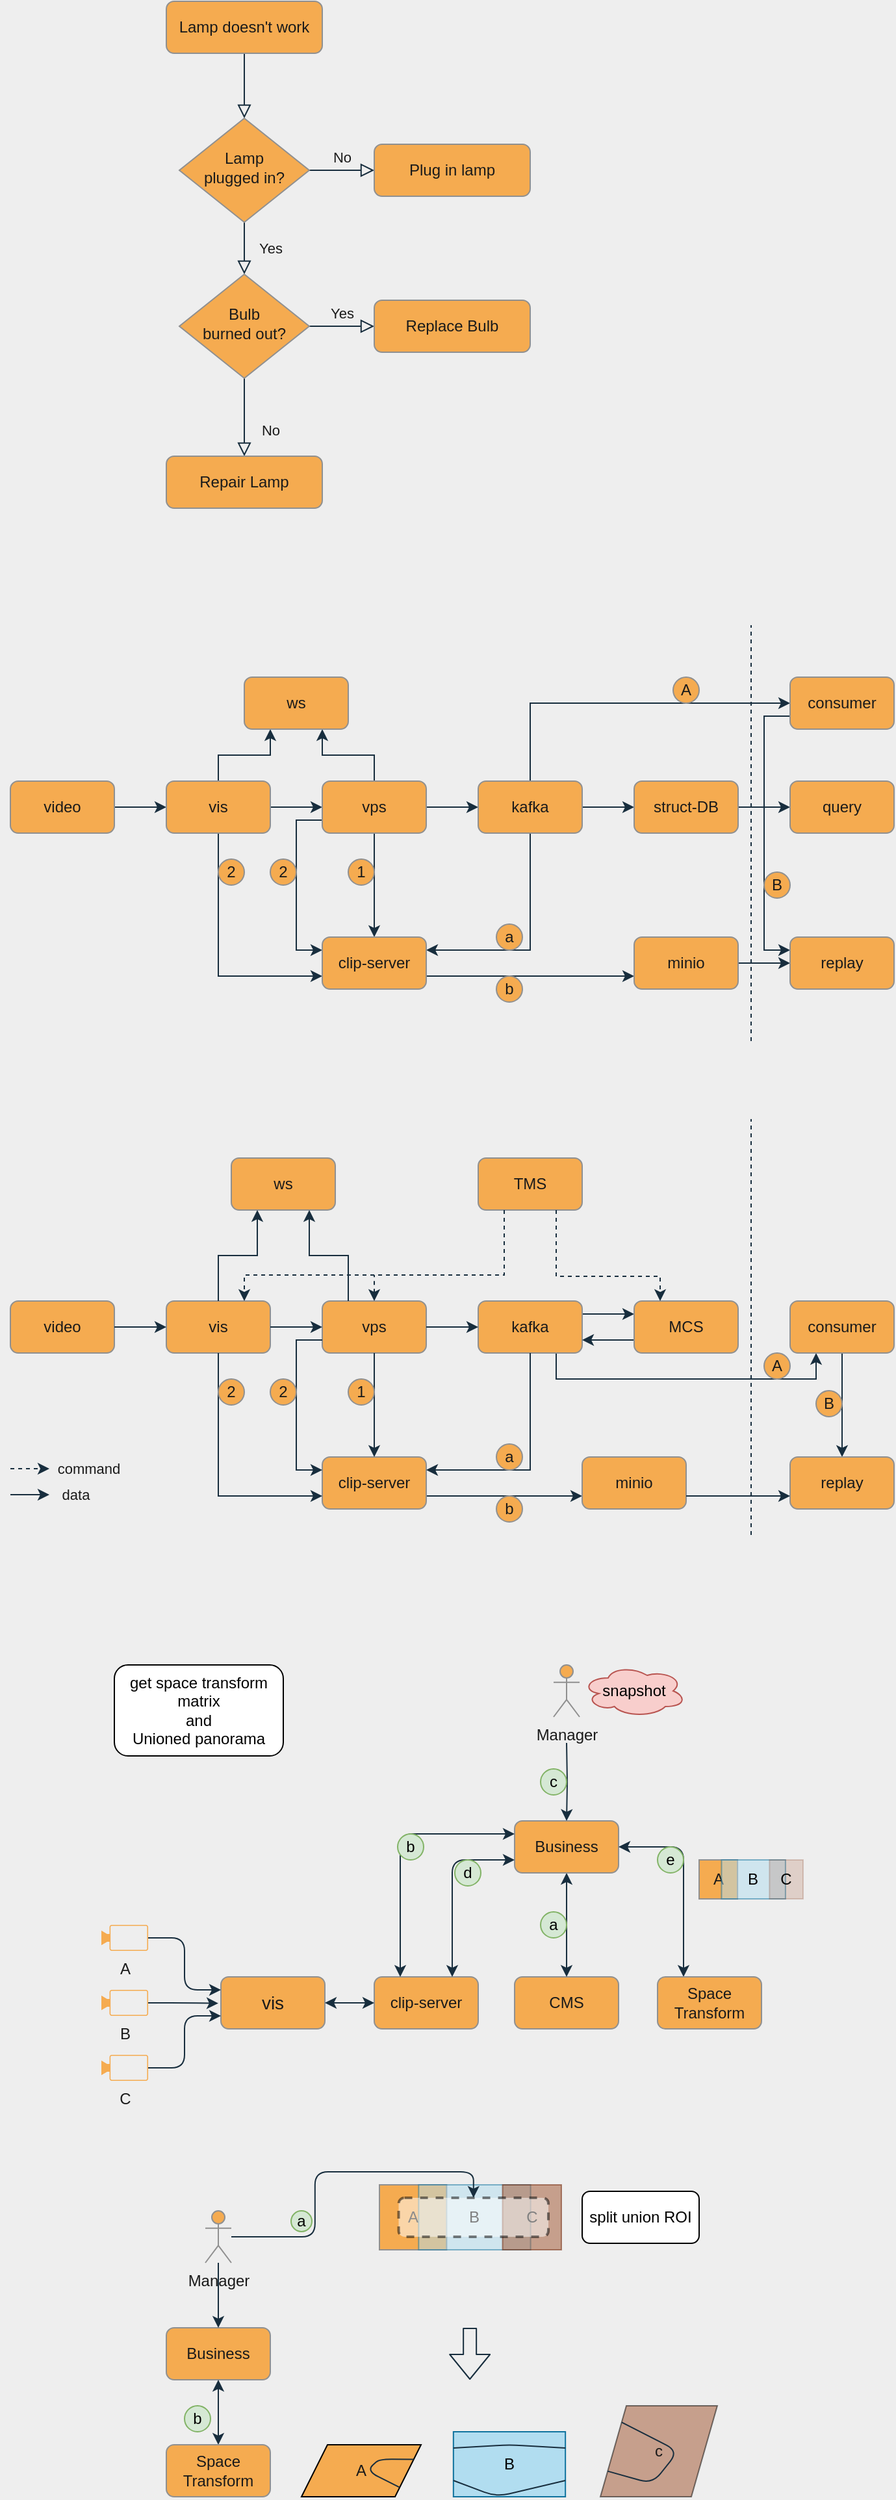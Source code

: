 <mxfile version="14.1.8" type="github">
  <diagram id="C5RBs43oDa-KdzZeNtuy" name="Page-1">
    <mxGraphModel dx="1131" dy="648" grid="1" gridSize="10" guides="1" tooltips="1" connect="1" arrows="1" fold="1" page="1" pageScale="1" pageWidth="827" pageHeight="1169" background="#EEEEEE" math="0" shadow="0">
      <root>
        <mxCell id="WIyWlLk6GJQsqaUBKTNV-0" />
        <mxCell id="WIyWlLk6GJQsqaUBKTNV-1" parent="WIyWlLk6GJQsqaUBKTNV-0" />
        <mxCell id="WIyWlLk6GJQsqaUBKTNV-2" value="" style="rounded=0;html=1;jettySize=auto;orthogonalLoop=1;fontSize=11;endArrow=block;endFill=0;endSize=8;strokeWidth=1;shadow=0;labelBackgroundColor=none;edgeStyle=orthogonalEdgeStyle;strokeColor=#182E3E;fontColor=#1A1A1A;" parent="WIyWlLk6GJQsqaUBKTNV-1" source="WIyWlLk6GJQsqaUBKTNV-3" target="WIyWlLk6GJQsqaUBKTNV-6" edge="1">
          <mxGeometry relative="1" as="geometry" />
        </mxCell>
        <mxCell id="WIyWlLk6GJQsqaUBKTNV-3" value="Lamp doesn&#39;t work" style="rounded=1;whiteSpace=wrap;html=1;fontSize=12;glass=0;strokeWidth=1;shadow=0;fillColor=#F5AB50;strokeColor=#909090;fontColor=#1A1A1A;" parent="WIyWlLk6GJQsqaUBKTNV-1" vertex="1">
          <mxGeometry x="160" y="80" width="120" height="40" as="geometry" />
        </mxCell>
        <mxCell id="WIyWlLk6GJQsqaUBKTNV-4" value="Yes" style="rounded=0;html=1;jettySize=auto;orthogonalLoop=1;fontSize=11;endArrow=block;endFill=0;endSize=8;strokeWidth=1;shadow=0;labelBackgroundColor=none;edgeStyle=orthogonalEdgeStyle;strokeColor=#182E3E;fontColor=#1A1A1A;" parent="WIyWlLk6GJQsqaUBKTNV-1" source="WIyWlLk6GJQsqaUBKTNV-6" target="WIyWlLk6GJQsqaUBKTNV-10" edge="1">
          <mxGeometry y="20" relative="1" as="geometry">
            <mxPoint as="offset" />
          </mxGeometry>
        </mxCell>
        <mxCell id="WIyWlLk6GJQsqaUBKTNV-5" value="No" style="edgeStyle=orthogonalEdgeStyle;rounded=0;html=1;jettySize=auto;orthogonalLoop=1;fontSize=11;endArrow=block;endFill=0;endSize=8;strokeWidth=1;shadow=0;labelBackgroundColor=none;strokeColor=#182E3E;fontColor=#1A1A1A;" parent="WIyWlLk6GJQsqaUBKTNV-1" source="WIyWlLk6GJQsqaUBKTNV-6" target="WIyWlLk6GJQsqaUBKTNV-7" edge="1">
          <mxGeometry y="10" relative="1" as="geometry">
            <mxPoint as="offset" />
          </mxGeometry>
        </mxCell>
        <mxCell id="WIyWlLk6GJQsqaUBKTNV-6" value="Lamp&lt;br&gt;plugged in?" style="rhombus;whiteSpace=wrap;html=1;shadow=0;fontFamily=Helvetica;fontSize=12;align=center;strokeWidth=1;spacing=6;spacingTop=-4;fillColor=#F5AB50;strokeColor=#909090;fontColor=#1A1A1A;" parent="WIyWlLk6GJQsqaUBKTNV-1" vertex="1">
          <mxGeometry x="170" y="170" width="100" height="80" as="geometry" />
        </mxCell>
        <mxCell id="WIyWlLk6GJQsqaUBKTNV-7" value="Plug in lamp" style="rounded=1;whiteSpace=wrap;html=1;fontSize=12;glass=0;strokeWidth=1;shadow=0;fillColor=#F5AB50;strokeColor=#909090;fontColor=#1A1A1A;" parent="WIyWlLk6GJQsqaUBKTNV-1" vertex="1">
          <mxGeometry x="320" y="190" width="120" height="40" as="geometry" />
        </mxCell>
        <mxCell id="WIyWlLk6GJQsqaUBKTNV-8" value="No" style="rounded=0;html=1;jettySize=auto;orthogonalLoop=1;fontSize=11;endArrow=block;endFill=0;endSize=8;strokeWidth=1;shadow=0;labelBackgroundColor=none;edgeStyle=orthogonalEdgeStyle;strokeColor=#182E3E;fontColor=#1A1A1A;" parent="WIyWlLk6GJQsqaUBKTNV-1" source="WIyWlLk6GJQsqaUBKTNV-10" target="WIyWlLk6GJQsqaUBKTNV-11" edge="1">
          <mxGeometry x="0.333" y="20" relative="1" as="geometry">
            <mxPoint as="offset" />
          </mxGeometry>
        </mxCell>
        <mxCell id="WIyWlLk6GJQsqaUBKTNV-9" value="Yes" style="edgeStyle=orthogonalEdgeStyle;rounded=0;html=1;jettySize=auto;orthogonalLoop=1;fontSize=11;endArrow=block;endFill=0;endSize=8;strokeWidth=1;shadow=0;labelBackgroundColor=none;strokeColor=#182E3E;fontColor=#1A1A1A;" parent="WIyWlLk6GJQsqaUBKTNV-1" source="WIyWlLk6GJQsqaUBKTNV-10" target="WIyWlLk6GJQsqaUBKTNV-12" edge="1">
          <mxGeometry y="10" relative="1" as="geometry">
            <mxPoint as="offset" />
          </mxGeometry>
        </mxCell>
        <mxCell id="WIyWlLk6GJQsqaUBKTNV-10" value="Bulb&lt;br&gt;burned out?" style="rhombus;whiteSpace=wrap;html=1;shadow=0;fontFamily=Helvetica;fontSize=12;align=center;strokeWidth=1;spacing=6;spacingTop=-4;fillColor=#F5AB50;strokeColor=#909090;fontColor=#1A1A1A;" parent="WIyWlLk6GJQsqaUBKTNV-1" vertex="1">
          <mxGeometry x="170" y="290" width="100" height="80" as="geometry" />
        </mxCell>
        <mxCell id="WIyWlLk6GJQsqaUBKTNV-11" value="Repair Lamp" style="rounded=1;whiteSpace=wrap;html=1;fontSize=12;glass=0;strokeWidth=1;shadow=0;fillColor=#F5AB50;strokeColor=#909090;fontColor=#1A1A1A;" parent="WIyWlLk6GJQsqaUBKTNV-1" vertex="1">
          <mxGeometry x="160" y="430" width="120" height="40" as="geometry" />
        </mxCell>
        <mxCell id="WIyWlLk6GJQsqaUBKTNV-12" value="Replace Bulb" style="rounded=1;whiteSpace=wrap;html=1;fontSize=12;glass=0;strokeWidth=1;shadow=0;fillColor=#F5AB50;strokeColor=#909090;fontColor=#1A1A1A;" parent="WIyWlLk6GJQsqaUBKTNV-1" vertex="1">
          <mxGeometry x="320" y="310" width="120" height="40" as="geometry" />
        </mxCell>
        <mxCell id="50qvm2ZmXzsjkauxlbS--2" value="" style="edgeStyle=orthogonalEdgeStyle;rounded=0;orthogonalLoop=1;jettySize=auto;html=1;labelBackgroundColor=#EEEEEE;strokeColor=#182E3E;fontColor=#1A1A1A;" parent="WIyWlLk6GJQsqaUBKTNV-1" source="50qvm2ZmXzsjkauxlbS--0" target="50qvm2ZmXzsjkauxlbS--1" edge="1">
          <mxGeometry relative="1" as="geometry" />
        </mxCell>
        <mxCell id="50qvm2ZmXzsjkauxlbS--0" value="video" style="rounded=1;whiteSpace=wrap;html=1;fillColor=#F5AB50;strokeColor=#909090;fontColor=#1A1A1A;" parent="WIyWlLk6GJQsqaUBKTNV-1" vertex="1">
          <mxGeometry x="40" y="680" width="80" height="40" as="geometry" />
        </mxCell>
        <mxCell id="50qvm2ZmXzsjkauxlbS--4" value="" style="edgeStyle=orthogonalEdgeStyle;rounded=0;orthogonalLoop=1;jettySize=auto;html=1;labelBackgroundColor=#EEEEEE;strokeColor=#182E3E;fontColor=#1A1A1A;" parent="WIyWlLk6GJQsqaUBKTNV-1" source="50qvm2ZmXzsjkauxlbS--1" target="50qvm2ZmXzsjkauxlbS--3" edge="1">
          <mxGeometry relative="1" as="geometry" />
        </mxCell>
        <mxCell id="50qvm2ZmXzsjkauxlbS--6" style="edgeStyle=orthogonalEdgeStyle;rounded=0;orthogonalLoop=1;jettySize=auto;html=1;exitX=0.5;exitY=0;exitDx=0;exitDy=0;entryX=0.25;entryY=1;entryDx=0;entryDy=0;labelBackgroundColor=#EEEEEE;strokeColor=#182E3E;fontColor=#1A1A1A;" parent="WIyWlLk6GJQsqaUBKTNV-1" source="50qvm2ZmXzsjkauxlbS--1" target="50qvm2ZmXzsjkauxlbS--5" edge="1">
          <mxGeometry relative="1" as="geometry" />
        </mxCell>
        <mxCell id="50qvm2ZmXzsjkauxlbS--14" style="edgeStyle=orthogonalEdgeStyle;rounded=0;orthogonalLoop=1;jettySize=auto;html=1;exitX=0.5;exitY=1;exitDx=0;exitDy=0;entryX=0;entryY=0.75;entryDx=0;entryDy=0;labelBackgroundColor=#EEEEEE;strokeColor=#182E3E;fontColor=#1A1A1A;" parent="WIyWlLk6GJQsqaUBKTNV-1" source="50qvm2ZmXzsjkauxlbS--1" target="50qvm2ZmXzsjkauxlbS--13" edge="1">
          <mxGeometry relative="1" as="geometry" />
        </mxCell>
        <mxCell id="50qvm2ZmXzsjkauxlbS--1" value="vis" style="rounded=1;whiteSpace=wrap;html=1;fillColor=#F5AB50;strokeColor=#909090;fontColor=#1A1A1A;" parent="WIyWlLk6GJQsqaUBKTNV-1" vertex="1">
          <mxGeometry x="160" y="680" width="80" height="40" as="geometry" />
        </mxCell>
        <mxCell id="50qvm2ZmXzsjkauxlbS--7" style="edgeStyle=orthogonalEdgeStyle;rounded=0;orthogonalLoop=1;jettySize=auto;html=1;exitX=0.5;exitY=0;exitDx=0;exitDy=0;entryX=0.75;entryY=1;entryDx=0;entryDy=0;labelBackgroundColor=#EEEEEE;strokeColor=#182E3E;fontColor=#1A1A1A;" parent="WIyWlLk6GJQsqaUBKTNV-1" source="50qvm2ZmXzsjkauxlbS--3" target="50qvm2ZmXzsjkauxlbS--5" edge="1">
          <mxGeometry relative="1" as="geometry" />
        </mxCell>
        <mxCell id="50qvm2ZmXzsjkauxlbS--10" value="" style="edgeStyle=orthogonalEdgeStyle;rounded=0;orthogonalLoop=1;jettySize=auto;html=1;labelBackgroundColor=#EEEEEE;strokeColor=#182E3E;fontColor=#1A1A1A;" parent="WIyWlLk6GJQsqaUBKTNV-1" source="50qvm2ZmXzsjkauxlbS--3" target="50qvm2ZmXzsjkauxlbS--9" edge="1">
          <mxGeometry relative="1" as="geometry" />
        </mxCell>
        <mxCell id="50qvm2ZmXzsjkauxlbS--16" style="edgeStyle=orthogonalEdgeStyle;rounded=0;orthogonalLoop=1;jettySize=auto;html=1;exitX=0;exitY=0.75;exitDx=0;exitDy=0;entryX=0;entryY=0.25;entryDx=0;entryDy=0;labelBackgroundColor=#EEEEEE;strokeColor=#182E3E;fontColor=#1A1A1A;" parent="WIyWlLk6GJQsqaUBKTNV-1" source="50qvm2ZmXzsjkauxlbS--3" target="50qvm2ZmXzsjkauxlbS--13" edge="1">
          <mxGeometry relative="1" as="geometry" />
        </mxCell>
        <mxCell id="50qvm2ZmXzsjkauxlbS--17" value="" style="edgeStyle=orthogonalEdgeStyle;rounded=0;orthogonalLoop=1;jettySize=auto;html=1;labelBackgroundColor=#EEEEEE;strokeColor=#182E3E;fontColor=#1A1A1A;" parent="WIyWlLk6GJQsqaUBKTNV-1" source="50qvm2ZmXzsjkauxlbS--3" target="50qvm2ZmXzsjkauxlbS--13" edge="1">
          <mxGeometry relative="1" as="geometry" />
        </mxCell>
        <mxCell id="50qvm2ZmXzsjkauxlbS--3" value="vps" style="rounded=1;whiteSpace=wrap;html=1;fillColor=#F5AB50;strokeColor=#909090;fontColor=#1A1A1A;" parent="WIyWlLk6GJQsqaUBKTNV-1" vertex="1">
          <mxGeometry x="280" y="680" width="80" height="40" as="geometry" />
        </mxCell>
        <mxCell id="50qvm2ZmXzsjkauxlbS--12" value="" style="edgeStyle=orthogonalEdgeStyle;rounded=0;orthogonalLoop=1;jettySize=auto;html=1;labelBackgroundColor=#EEEEEE;strokeColor=#182E3E;fontColor=#1A1A1A;" parent="WIyWlLk6GJQsqaUBKTNV-1" source="50qvm2ZmXzsjkauxlbS--9" target="50qvm2ZmXzsjkauxlbS--11" edge="1">
          <mxGeometry relative="1" as="geometry" />
        </mxCell>
        <mxCell id="50qvm2ZmXzsjkauxlbS--18" style="edgeStyle=orthogonalEdgeStyle;rounded=0;orthogonalLoop=1;jettySize=auto;html=1;exitX=0.5;exitY=1;exitDx=0;exitDy=0;entryX=1;entryY=0.25;entryDx=0;entryDy=0;labelBackgroundColor=#EEEEEE;strokeColor=#182E3E;fontColor=#1A1A1A;" parent="WIyWlLk6GJQsqaUBKTNV-1" source="50qvm2ZmXzsjkauxlbS--9" target="50qvm2ZmXzsjkauxlbS--13" edge="1">
          <mxGeometry relative="1" as="geometry" />
        </mxCell>
        <mxCell id="50qvm2ZmXzsjkauxlbS--22" style="edgeStyle=orthogonalEdgeStyle;rounded=0;orthogonalLoop=1;jettySize=auto;html=1;exitX=0.5;exitY=0;exitDx=0;exitDy=0;entryX=0;entryY=0.5;entryDx=0;entryDy=0;labelBackgroundColor=#EEEEEE;strokeColor=#182E3E;fontColor=#1A1A1A;" parent="WIyWlLk6GJQsqaUBKTNV-1" source="50qvm2ZmXzsjkauxlbS--9" target="50qvm2ZmXzsjkauxlbS--21" edge="1">
          <mxGeometry relative="1" as="geometry" />
        </mxCell>
        <mxCell id="50qvm2ZmXzsjkauxlbS--9" value="kafka" style="rounded=1;whiteSpace=wrap;html=1;fillColor=#F5AB50;strokeColor=#909090;fontColor=#1A1A1A;" parent="WIyWlLk6GJQsqaUBKTNV-1" vertex="1">
          <mxGeometry x="400" y="680" width="80" height="40" as="geometry" />
        </mxCell>
        <mxCell id="50qvm2ZmXzsjkauxlbS--26" style="edgeStyle=orthogonalEdgeStyle;rounded=0;orthogonalLoop=1;jettySize=auto;html=1;exitX=1;exitY=0.5;exitDx=0;exitDy=0;labelBackgroundColor=#EEEEEE;strokeColor=#182E3E;fontColor=#1A1A1A;" parent="WIyWlLk6GJQsqaUBKTNV-1" source="50qvm2ZmXzsjkauxlbS--11" target="50qvm2ZmXzsjkauxlbS--23" edge="1">
          <mxGeometry relative="1" as="geometry" />
        </mxCell>
        <mxCell id="50qvm2ZmXzsjkauxlbS--11" value="struct-DB" style="rounded=1;whiteSpace=wrap;html=1;fillColor=#F5AB50;strokeColor=#909090;fontColor=#1A1A1A;" parent="WIyWlLk6GJQsqaUBKTNV-1" vertex="1">
          <mxGeometry x="520" y="680" width="80" height="40" as="geometry" />
        </mxCell>
        <mxCell id="50qvm2ZmXzsjkauxlbS--5" value="ws" style="rounded=1;whiteSpace=wrap;html=1;fillColor=#F5AB50;strokeColor=#909090;fontColor=#1A1A1A;" parent="WIyWlLk6GJQsqaUBKTNV-1" vertex="1">
          <mxGeometry x="220" y="600" width="80" height="40" as="geometry" />
        </mxCell>
        <mxCell id="50qvm2ZmXzsjkauxlbS--19" style="edgeStyle=orthogonalEdgeStyle;rounded=0;orthogonalLoop=1;jettySize=auto;html=1;exitX=1;exitY=0.75;exitDx=0;exitDy=0;labelBackgroundColor=#EEEEEE;strokeColor=#182E3E;fontColor=#1A1A1A;" parent="WIyWlLk6GJQsqaUBKTNV-1" source="50qvm2ZmXzsjkauxlbS--13" edge="1">
          <mxGeometry relative="1" as="geometry">
            <mxPoint x="520" y="830" as="targetPoint" />
          </mxGeometry>
        </mxCell>
        <mxCell id="50qvm2ZmXzsjkauxlbS--13" value="clip-server" style="rounded=1;whiteSpace=wrap;html=1;fillColor=#F5AB50;strokeColor=#909090;fontColor=#1A1A1A;" parent="WIyWlLk6GJQsqaUBKTNV-1" vertex="1">
          <mxGeometry x="280" y="800" width="80" height="40" as="geometry" />
        </mxCell>
        <mxCell id="50qvm2ZmXzsjkauxlbS--25" style="edgeStyle=orthogonalEdgeStyle;rounded=0;orthogonalLoop=1;jettySize=auto;html=1;exitX=1;exitY=0.5;exitDx=0;exitDy=0;labelBackgroundColor=#EEEEEE;strokeColor=#182E3E;fontColor=#1A1A1A;" parent="WIyWlLk6GJQsqaUBKTNV-1" source="50qvm2ZmXzsjkauxlbS--20" target="50qvm2ZmXzsjkauxlbS--24" edge="1">
          <mxGeometry relative="1" as="geometry" />
        </mxCell>
        <mxCell id="50qvm2ZmXzsjkauxlbS--20" value="minio" style="rounded=1;whiteSpace=wrap;html=1;fillColor=#F5AB50;strokeColor=#909090;fontColor=#1A1A1A;" parent="WIyWlLk6GJQsqaUBKTNV-1" vertex="1">
          <mxGeometry x="520" y="800" width="80" height="40" as="geometry" />
        </mxCell>
        <mxCell id="50qvm2ZmXzsjkauxlbS--38" style="edgeStyle=orthogonalEdgeStyle;rounded=0;orthogonalLoop=1;jettySize=auto;html=1;exitX=0;exitY=0.75;exitDx=0;exitDy=0;entryX=0;entryY=0.25;entryDx=0;entryDy=0;labelBackgroundColor=#EEEEEE;strokeColor=#182E3E;fontColor=#1A1A1A;" parent="WIyWlLk6GJQsqaUBKTNV-1" source="50qvm2ZmXzsjkauxlbS--21" target="50qvm2ZmXzsjkauxlbS--24" edge="1">
          <mxGeometry relative="1" as="geometry" />
        </mxCell>
        <mxCell id="50qvm2ZmXzsjkauxlbS--21" value="consumer" style="rounded=1;whiteSpace=wrap;html=1;fillColor=#F5AB50;strokeColor=#909090;fontColor=#1A1A1A;" parent="WIyWlLk6GJQsqaUBKTNV-1" vertex="1">
          <mxGeometry x="640" y="600" width="80" height="40" as="geometry" />
        </mxCell>
        <mxCell id="50qvm2ZmXzsjkauxlbS--23" value="query" style="rounded=1;whiteSpace=wrap;html=1;fillColor=#F5AB50;strokeColor=#909090;fontColor=#1A1A1A;" parent="WIyWlLk6GJQsqaUBKTNV-1" vertex="1">
          <mxGeometry x="640" y="680" width="80" height="40" as="geometry" />
        </mxCell>
        <mxCell id="50qvm2ZmXzsjkauxlbS--24" value="replay" style="rounded=1;whiteSpace=wrap;html=1;fillColor=#F5AB50;strokeColor=#909090;fontColor=#1A1A1A;" parent="WIyWlLk6GJQsqaUBKTNV-1" vertex="1">
          <mxGeometry x="640" y="800" width="80" height="40" as="geometry" />
        </mxCell>
        <mxCell id="50qvm2ZmXzsjkauxlbS--27" value="" style="endArrow=none;dashed=1;html=1;labelBackgroundColor=#EEEEEE;strokeColor=#182E3E;fontColor=#1A1A1A;" parent="WIyWlLk6GJQsqaUBKTNV-1" edge="1">
          <mxGeometry width="50" height="50" relative="1" as="geometry">
            <mxPoint x="610" y="880" as="sourcePoint" />
            <mxPoint x="610" y="560" as="targetPoint" />
          </mxGeometry>
        </mxCell>
        <mxCell id="50qvm2ZmXzsjkauxlbS--28" value="1" style="ellipse;whiteSpace=wrap;html=1;aspect=fixed;fillColor=#F5AB50;strokeColor=#909090;fontColor=#1A1A1A;" parent="WIyWlLk6GJQsqaUBKTNV-1" vertex="1">
          <mxGeometry x="300" y="740" width="20" height="20" as="geometry" />
        </mxCell>
        <mxCell id="50qvm2ZmXzsjkauxlbS--31" value="2" style="ellipse;whiteSpace=wrap;html=1;aspect=fixed;fillColor=#F5AB50;strokeColor=#909090;fontColor=#1A1A1A;" parent="WIyWlLk6GJQsqaUBKTNV-1" vertex="1">
          <mxGeometry x="200" y="740" width="20" height="20" as="geometry" />
        </mxCell>
        <mxCell id="50qvm2ZmXzsjkauxlbS--32" value="a" style="ellipse;whiteSpace=wrap;html=1;aspect=fixed;fillColor=#F5AB50;strokeColor=#909090;fontColor=#1A1A1A;" parent="WIyWlLk6GJQsqaUBKTNV-1" vertex="1">
          <mxGeometry x="414" y="790" width="20" height="20" as="geometry" />
        </mxCell>
        <mxCell id="50qvm2ZmXzsjkauxlbS--33" value="b" style="ellipse;whiteSpace=wrap;html=1;aspect=fixed;fillColor=#F5AB50;strokeColor=#909090;fontColor=#1A1A1A;" parent="WIyWlLk6GJQsqaUBKTNV-1" vertex="1">
          <mxGeometry x="414" y="830" width="20" height="20" as="geometry" />
        </mxCell>
        <mxCell id="50qvm2ZmXzsjkauxlbS--37" value="2" style="ellipse;whiteSpace=wrap;html=1;aspect=fixed;fillColor=#F5AB50;strokeColor=#909090;fontColor=#1A1A1A;" parent="WIyWlLk6GJQsqaUBKTNV-1" vertex="1">
          <mxGeometry x="240" y="740" width="20" height="20" as="geometry" />
        </mxCell>
        <mxCell id="50qvm2ZmXzsjkauxlbS--39" value="A" style="ellipse;whiteSpace=wrap;html=1;aspect=fixed;fillColor=#F5AB50;strokeColor=#909090;fontColor=#1A1A1A;" parent="WIyWlLk6GJQsqaUBKTNV-1" vertex="1">
          <mxGeometry x="550" y="600" width="20" height="20" as="geometry" />
        </mxCell>
        <mxCell id="50qvm2ZmXzsjkauxlbS--40" value="B" style="ellipse;whiteSpace=wrap;html=1;aspect=fixed;fillColor=#F5AB50;strokeColor=#909090;fontColor=#1A1A1A;" parent="WIyWlLk6GJQsqaUBKTNV-1" vertex="1">
          <mxGeometry x="620" y="750" width="20" height="20" as="geometry" />
        </mxCell>
        <mxCell id="9WXgRBmYEAObht5J5E2l-145" value="" style="endArrow=classic;html=1;strokeColor=#182E3E;strokeWidth=1;labelBackgroundColor=#EEEEEE;fontColor=#1A1A1A;" parent="WIyWlLk6GJQsqaUBKTNV-1" edge="1">
          <mxGeometry width="50" height="50" relative="1" as="geometry">
            <mxPoint x="40" y="1229" as="sourcePoint" />
            <mxPoint x="70" y="1229" as="targetPoint" />
          </mxGeometry>
        </mxCell>
        <mxCell id="9WXgRBmYEAObht5J5E2l-47" value="" style="group;fontColor=#1A1A1A;" parent="WIyWlLk6GJQsqaUBKTNV-1" vertex="1" connectable="0">
          <mxGeometry x="40" y="970" width="680" height="280" as="geometry" />
        </mxCell>
        <mxCell id="9WXgRBmYEAObht5J5E2l-46" value="" style="group;fontColor=#1A1A1A;" parent="9WXgRBmYEAObht5J5E2l-47" vertex="1" connectable="0">
          <mxGeometry y="30" width="680" height="250" as="geometry" />
        </mxCell>
        <mxCell id="9WXgRBmYEAObht5J5E2l-1" value="video" style="rounded=1;whiteSpace=wrap;html=1;fillColor=#F5AB50;strokeColor=#909090;fontColor=#1A1A1A;" parent="9WXgRBmYEAObht5J5E2l-46" vertex="1">
          <mxGeometry y="80" width="80" height="40" as="geometry" />
        </mxCell>
        <mxCell id="9WXgRBmYEAObht5J5E2l-5" value="vis" style="rounded=1;whiteSpace=wrap;html=1;fillColor=#F5AB50;strokeColor=#909090;fontColor=#1A1A1A;" parent="9WXgRBmYEAObht5J5E2l-46" vertex="1">
          <mxGeometry x="120" y="80" width="80" height="40" as="geometry" />
        </mxCell>
        <mxCell id="9WXgRBmYEAObht5J5E2l-0" value="" style="edgeStyle=orthogonalEdgeStyle;rounded=0;orthogonalLoop=1;jettySize=auto;html=1;labelBackgroundColor=#EEEEEE;strokeColor=#182E3E;fontColor=#1A1A1A;" parent="9WXgRBmYEAObht5J5E2l-46" source="9WXgRBmYEAObht5J5E2l-1" target="9WXgRBmYEAObht5J5E2l-5" edge="1">
          <mxGeometry relative="1" as="geometry" />
        </mxCell>
        <mxCell id="9WXgRBmYEAObht5J5E2l-10" value="vps" style="rounded=1;whiteSpace=wrap;html=1;fillColor=#F5AB50;strokeColor=#909090;fontColor=#1A1A1A;" parent="9WXgRBmYEAObht5J5E2l-46" vertex="1">
          <mxGeometry x="240" y="80" width="80" height="40" as="geometry" />
        </mxCell>
        <mxCell id="9WXgRBmYEAObht5J5E2l-2" value="" style="edgeStyle=orthogonalEdgeStyle;rounded=0;orthogonalLoop=1;jettySize=auto;html=1;labelBackgroundColor=#EEEEEE;strokeColor=#182E3E;fontColor=#1A1A1A;" parent="9WXgRBmYEAObht5J5E2l-46" source="9WXgRBmYEAObht5J5E2l-5" target="9WXgRBmYEAObht5J5E2l-10" edge="1">
          <mxGeometry relative="1" as="geometry" />
        </mxCell>
        <mxCell id="9WXgRBmYEAObht5J5E2l-58" style="edgeStyle=orthogonalEdgeStyle;rounded=0;orthogonalLoop=1;jettySize=auto;html=1;exitX=1;exitY=0.25;exitDx=0;exitDy=0;entryX=0;entryY=0.25;entryDx=0;entryDy=0;startArrow=none;startFill=0;endArrow=classic;endFill=1;labelBackgroundColor=#EEEEEE;strokeColor=#182E3E;fontColor=#1A1A1A;" parent="9WXgRBmYEAObht5J5E2l-46" source="9WXgRBmYEAObht5J5E2l-14" target="9WXgRBmYEAObht5J5E2l-33" edge="1">
          <mxGeometry relative="1" as="geometry" />
        </mxCell>
        <mxCell id="9WXgRBmYEAObht5J5E2l-64" style="edgeStyle=orthogonalEdgeStyle;rounded=0;orthogonalLoop=1;jettySize=auto;html=1;exitX=0.75;exitY=1;exitDx=0;exitDy=0;entryX=0.25;entryY=1;entryDx=0;entryDy=0;startArrow=none;startFill=0;endArrow=classic;endFill=1;labelBackgroundColor=#EEEEEE;strokeColor=#182E3E;fontColor=#1A1A1A;" parent="9WXgRBmYEAObht5J5E2l-46" source="9WXgRBmYEAObht5J5E2l-14" target="9WXgRBmYEAObht5J5E2l-23" edge="1">
          <mxGeometry relative="1" as="geometry" />
        </mxCell>
        <mxCell id="9WXgRBmYEAObht5J5E2l-14" value="kafka" style="rounded=1;whiteSpace=wrap;html=1;fillColor=#F5AB50;strokeColor=#909090;fontColor=#1A1A1A;" parent="9WXgRBmYEAObht5J5E2l-46" vertex="1">
          <mxGeometry x="360" y="80" width="80" height="40" as="geometry" />
        </mxCell>
        <mxCell id="9WXgRBmYEAObht5J5E2l-7" value="" style="edgeStyle=orthogonalEdgeStyle;rounded=0;orthogonalLoop=1;jettySize=auto;html=1;labelBackgroundColor=#EEEEEE;strokeColor=#182E3E;fontColor=#1A1A1A;" parent="9WXgRBmYEAObht5J5E2l-46" source="9WXgRBmYEAObht5J5E2l-10" target="9WXgRBmYEAObht5J5E2l-14" edge="1">
          <mxGeometry relative="1" as="geometry" />
        </mxCell>
        <mxCell id="9WXgRBmYEAObht5J5E2l-18" style="edgeStyle=orthogonalEdgeStyle;rounded=0;orthogonalLoop=1;jettySize=auto;html=1;exitX=1;exitY=0.75;exitDx=0;exitDy=0;entryX=0;entryY=0.75;entryDx=0;entryDy=0;labelBackgroundColor=#EEEEEE;strokeColor=#182E3E;fontColor=#1A1A1A;" parent="9WXgRBmYEAObht5J5E2l-46" source="9WXgRBmYEAObht5J5E2l-19" target="9WXgRBmYEAObht5J5E2l-21" edge="1">
          <mxGeometry relative="1" as="geometry">
            <mxPoint x="480" y="230" as="targetPoint" />
          </mxGeometry>
        </mxCell>
        <mxCell id="9WXgRBmYEAObht5J5E2l-19" value="clip-server" style="rounded=1;whiteSpace=wrap;html=1;fillColor=#F5AB50;strokeColor=#909090;fontColor=#1A1A1A;" parent="9WXgRBmYEAObht5J5E2l-46" vertex="1">
          <mxGeometry x="240" y="200" width="80" height="40" as="geometry" />
        </mxCell>
        <mxCell id="9WXgRBmYEAObht5J5E2l-4" style="edgeStyle=orthogonalEdgeStyle;rounded=0;orthogonalLoop=1;jettySize=auto;html=1;exitX=0.5;exitY=1;exitDx=0;exitDy=0;entryX=0;entryY=0.75;entryDx=0;entryDy=0;labelBackgroundColor=#EEEEEE;strokeColor=#182E3E;fontColor=#1A1A1A;" parent="9WXgRBmYEAObht5J5E2l-46" source="9WXgRBmYEAObht5J5E2l-5" target="9WXgRBmYEAObht5J5E2l-19" edge="1">
          <mxGeometry relative="1" as="geometry" />
        </mxCell>
        <mxCell id="9WXgRBmYEAObht5J5E2l-8" style="edgeStyle=orthogonalEdgeStyle;rounded=0;orthogonalLoop=1;jettySize=auto;html=1;exitX=0;exitY=0.75;exitDx=0;exitDy=0;entryX=0;entryY=0.25;entryDx=0;entryDy=0;labelBackgroundColor=#EEEEEE;strokeColor=#182E3E;fontColor=#1A1A1A;" parent="9WXgRBmYEAObht5J5E2l-46" source="9WXgRBmYEAObht5J5E2l-10" target="9WXgRBmYEAObht5J5E2l-19" edge="1">
          <mxGeometry relative="1" as="geometry" />
        </mxCell>
        <mxCell id="9WXgRBmYEAObht5J5E2l-9" value="" style="edgeStyle=orthogonalEdgeStyle;rounded=0;orthogonalLoop=1;jettySize=auto;html=1;labelBackgroundColor=#EEEEEE;strokeColor=#182E3E;fontColor=#1A1A1A;" parent="9WXgRBmYEAObht5J5E2l-46" source="9WXgRBmYEAObht5J5E2l-10" target="9WXgRBmYEAObht5J5E2l-19" edge="1">
          <mxGeometry relative="1" as="geometry" />
        </mxCell>
        <mxCell id="9WXgRBmYEAObht5J5E2l-12" style="edgeStyle=orthogonalEdgeStyle;rounded=0;orthogonalLoop=1;jettySize=auto;html=1;exitX=0.5;exitY=1;exitDx=0;exitDy=0;entryX=1;entryY=0.25;entryDx=0;entryDy=0;labelBackgroundColor=#EEEEEE;strokeColor=#182E3E;fontColor=#1A1A1A;" parent="9WXgRBmYEAObht5J5E2l-46" source="9WXgRBmYEAObht5J5E2l-14" target="9WXgRBmYEAObht5J5E2l-19" edge="1">
          <mxGeometry relative="1" as="geometry" />
        </mxCell>
        <mxCell id="9WXgRBmYEAObht5J5E2l-21" value="minio" style="rounded=1;whiteSpace=wrap;html=1;fillColor=#F5AB50;strokeColor=#909090;fontColor=#1A1A1A;" parent="9WXgRBmYEAObht5J5E2l-46" vertex="1">
          <mxGeometry x="440" y="200" width="80" height="40" as="geometry" />
        </mxCell>
        <mxCell id="9WXgRBmYEAObht5J5E2l-63" style="edgeStyle=orthogonalEdgeStyle;rounded=0;orthogonalLoop=1;jettySize=auto;html=1;entryX=0.5;entryY=0;entryDx=0;entryDy=0;startArrow=none;startFill=0;endArrow=classic;endFill=1;labelBackgroundColor=#EEEEEE;strokeColor=#182E3E;fontColor=#1A1A1A;" parent="9WXgRBmYEAObht5J5E2l-46" source="9WXgRBmYEAObht5J5E2l-23" target="9WXgRBmYEAObht5J5E2l-25" edge="1">
          <mxGeometry relative="1" as="geometry" />
        </mxCell>
        <mxCell id="9WXgRBmYEAObht5J5E2l-23" value="consumer" style="rounded=1;whiteSpace=wrap;html=1;fillColor=#F5AB50;strokeColor=#909090;fontColor=#1A1A1A;" parent="9WXgRBmYEAObht5J5E2l-46" vertex="1">
          <mxGeometry x="600" y="80" width="80" height="40" as="geometry" />
        </mxCell>
        <mxCell id="9WXgRBmYEAObht5J5E2l-25" value="replay" style="rounded=1;whiteSpace=wrap;html=1;fillColor=#F5AB50;strokeColor=#909090;fontColor=#1A1A1A;" parent="9WXgRBmYEAObht5J5E2l-46" vertex="1">
          <mxGeometry x="600" y="200" width="80" height="40" as="geometry" />
        </mxCell>
        <mxCell id="9WXgRBmYEAObht5J5E2l-20" style="edgeStyle=orthogonalEdgeStyle;rounded=0;orthogonalLoop=1;jettySize=auto;html=1;exitX=1;exitY=0.75;exitDx=0;exitDy=0;entryX=0;entryY=0.75;entryDx=0;entryDy=0;labelBackgroundColor=#EEEEEE;strokeColor=#182E3E;fontColor=#1A1A1A;" parent="9WXgRBmYEAObht5J5E2l-46" source="9WXgRBmYEAObht5J5E2l-21" target="9WXgRBmYEAObht5J5E2l-25" edge="1">
          <mxGeometry relative="1" as="geometry" />
        </mxCell>
        <mxCell id="9WXgRBmYEAObht5J5E2l-26" value="1" style="ellipse;whiteSpace=wrap;html=1;aspect=fixed;fillColor=#F5AB50;strokeColor=#909090;fontColor=#1A1A1A;" parent="9WXgRBmYEAObht5J5E2l-46" vertex="1">
          <mxGeometry x="260" y="140" width="20" height="20" as="geometry" />
        </mxCell>
        <mxCell id="9WXgRBmYEAObht5J5E2l-27" value="2" style="ellipse;whiteSpace=wrap;html=1;aspect=fixed;fillColor=#F5AB50;strokeColor=#909090;fontColor=#1A1A1A;" parent="9WXgRBmYEAObht5J5E2l-46" vertex="1">
          <mxGeometry x="160" y="140" width="20" height="20" as="geometry" />
        </mxCell>
        <mxCell id="9WXgRBmYEAObht5J5E2l-28" value="a" style="ellipse;whiteSpace=wrap;html=1;aspect=fixed;fillColor=#F5AB50;strokeColor=#909090;fontColor=#1A1A1A;" parent="9WXgRBmYEAObht5J5E2l-46" vertex="1">
          <mxGeometry x="374" y="190" width="20" height="20" as="geometry" />
        </mxCell>
        <mxCell id="9WXgRBmYEAObht5J5E2l-29" value="b" style="ellipse;whiteSpace=wrap;html=1;aspect=fixed;fillColor=#F5AB50;strokeColor=#909090;fontColor=#1A1A1A;" parent="9WXgRBmYEAObht5J5E2l-46" vertex="1">
          <mxGeometry x="374" y="230" width="20" height="20" as="geometry" />
        </mxCell>
        <mxCell id="9WXgRBmYEAObht5J5E2l-30" value="2" style="ellipse;whiteSpace=wrap;html=1;aspect=fixed;fillColor=#F5AB50;strokeColor=#909090;fontColor=#1A1A1A;" parent="9WXgRBmYEAObht5J5E2l-46" vertex="1">
          <mxGeometry x="200" y="140" width="20" height="20" as="geometry" />
        </mxCell>
        <mxCell id="9WXgRBmYEAObht5J5E2l-32" value="B" style="ellipse;whiteSpace=wrap;html=1;aspect=fixed;fillColor=#F5AB50;strokeColor=#909090;fontColor=#1A1A1A;" parent="9WXgRBmYEAObht5J5E2l-46" vertex="1">
          <mxGeometry x="620" y="149" width="20" height="20" as="geometry" />
        </mxCell>
        <mxCell id="9WXgRBmYEAObht5J5E2l-59" style="edgeStyle=orthogonalEdgeStyle;rounded=0;orthogonalLoop=1;jettySize=auto;html=1;exitX=0;exitY=0.75;exitDx=0;exitDy=0;entryX=1;entryY=0.75;entryDx=0;entryDy=0;startArrow=none;startFill=0;endArrow=classic;endFill=1;labelBackgroundColor=#EEEEEE;strokeColor=#182E3E;fontColor=#1A1A1A;" parent="9WXgRBmYEAObht5J5E2l-46" source="9WXgRBmYEAObht5J5E2l-33" target="9WXgRBmYEAObht5J5E2l-14" edge="1">
          <mxGeometry relative="1" as="geometry" />
        </mxCell>
        <mxCell id="9WXgRBmYEAObht5J5E2l-33" value="MCS" style="rounded=1;whiteSpace=wrap;html=1;strokeColor=#909090;fillColor=#F5AB50;fontColor=#1A1A1A;" parent="9WXgRBmYEAObht5J5E2l-46" vertex="1">
          <mxGeometry x="480" y="80" width="80" height="40" as="geometry" />
        </mxCell>
        <mxCell id="9WXgRBmYEAObht5J5E2l-52" value="" style="endArrow=none;dashed=1;html=1;labelBackgroundColor=#EEEEEE;strokeColor=#182E3E;fontColor=#1A1A1A;" parent="9WXgRBmYEAObht5J5E2l-46" edge="1">
          <mxGeometry width="50" height="50" relative="1" as="geometry">
            <mxPoint x="570" y="260" as="sourcePoint" />
            <mxPoint x="570" y="-60" as="targetPoint" />
          </mxGeometry>
        </mxCell>
        <mxCell id="9WXgRBmYEAObht5J5E2l-31" value="A" style="ellipse;whiteSpace=wrap;html=1;aspect=fixed;fillColor=#F5AB50;strokeColor=#909090;fontColor=#1A1A1A;" parent="9WXgRBmYEAObht5J5E2l-46" vertex="1">
          <mxGeometry x="580" y="120" width="20" height="20" as="geometry" />
        </mxCell>
        <mxCell id="9WXgRBmYEAObht5J5E2l-142" value="" style="endArrow=classic;html=1;dashed=1;strokeWidth=1;labelBackgroundColor=#EEEEEE;strokeColor=#182E3E;fontColor=#1A1A1A;" parent="9WXgRBmYEAObht5J5E2l-46" edge="1">
          <mxGeometry width="50" height="50" relative="1" as="geometry">
            <mxPoint y="209" as="sourcePoint" />
            <mxPoint x="30" y="209" as="targetPoint" />
          </mxGeometry>
        </mxCell>
        <mxCell id="9WXgRBmYEAObht5J5E2l-144" value="command" style="edgeLabel;html=1;align=center;verticalAlign=middle;resizable=0;points=[];labelBackgroundColor=#EEEEEE;fontColor=#1A1A1A;" parent="9WXgRBmYEAObht5J5E2l-142" vertex="1" connectable="0">
          <mxGeometry x="0.467" y="3" relative="1" as="geometry">
            <mxPoint x="38" y="3" as="offset" />
          </mxGeometry>
        </mxCell>
        <mxCell id="9WXgRBmYEAObht5J5E2l-146" value="data" style="edgeLabel;html=1;align=center;verticalAlign=middle;resizable=0;points=[];labelBackgroundColor=#EEEEEE;fontColor=#1A1A1A;" parent="9WXgRBmYEAObht5J5E2l-46" vertex="1" connectable="0">
          <mxGeometry x="50" y="229" as="geometry" />
        </mxCell>
        <mxCell id="9WXgRBmYEAObht5J5E2l-17" value="ws" style="rounded=1;whiteSpace=wrap;html=1;fillColor=#F5AB50;strokeColor=#909090;fontColor=#1A1A1A;" parent="9WXgRBmYEAObht5J5E2l-47" vertex="1">
          <mxGeometry x="170" width="80" height="40" as="geometry" />
        </mxCell>
        <mxCell id="9WXgRBmYEAObht5J5E2l-39" style="edgeStyle=orthogonalEdgeStyle;rounded=0;orthogonalLoop=1;jettySize=auto;html=1;exitX=0.5;exitY=0;exitDx=0;exitDy=0;entryX=0.25;entryY=1;entryDx=0;entryDy=0;labelBackgroundColor=#EEEEEE;strokeColor=#182E3E;fontColor=#1A1A1A;" parent="9WXgRBmYEAObht5J5E2l-47" source="9WXgRBmYEAObht5J5E2l-5" target="9WXgRBmYEAObht5J5E2l-17" edge="1">
          <mxGeometry relative="1" as="geometry">
            <mxPoint x="200" y="71" as="targetPoint" />
          </mxGeometry>
        </mxCell>
        <mxCell id="9WXgRBmYEAObht5J5E2l-40" style="edgeStyle=orthogonalEdgeStyle;rounded=0;orthogonalLoop=1;jettySize=auto;html=1;exitX=0.25;exitY=0;exitDx=0;exitDy=0;entryX=0.75;entryY=1;entryDx=0;entryDy=0;labelBackgroundColor=#EEEEEE;strokeColor=#182E3E;fontColor=#1A1A1A;" parent="9WXgRBmYEAObht5J5E2l-47" source="9WXgRBmYEAObht5J5E2l-10" target="9WXgRBmYEAObht5J5E2l-17" edge="1">
          <mxGeometry relative="1" as="geometry" />
        </mxCell>
        <mxCell id="9WXgRBmYEAObht5J5E2l-37" value="TMS" style="rounded=1;whiteSpace=wrap;html=1;fillColor=#F5AB50;strokeColor=#909090;fontColor=#1A1A1A;" parent="9WXgRBmYEAObht5J5E2l-47" vertex="1">
          <mxGeometry x="360" width="80" height="40" as="geometry" />
        </mxCell>
        <mxCell id="9WXgRBmYEAObht5J5E2l-43" style="edgeStyle=orthogonalEdgeStyle;rounded=0;orthogonalLoop=1;jettySize=auto;html=1;exitX=0.75;exitY=1;exitDx=0;exitDy=0;entryX=0.25;entryY=0;entryDx=0;entryDy=0;dashed=1;labelBackgroundColor=#EEEEEE;strokeColor=#182E3E;fontColor=#1A1A1A;" parent="9WXgRBmYEAObht5J5E2l-47" source="9WXgRBmYEAObht5J5E2l-37" target="9WXgRBmYEAObht5J5E2l-33" edge="1">
          <mxGeometry relative="1" as="geometry">
            <Array as="points">
              <mxPoint x="420" y="91" />
              <mxPoint x="500" y="91" />
            </Array>
          </mxGeometry>
        </mxCell>
        <mxCell id="9WXgRBmYEAObht5J5E2l-44" style="edgeStyle=orthogonalEdgeStyle;rounded=0;orthogonalLoop=1;jettySize=auto;html=1;exitX=0.25;exitY=1;exitDx=0;exitDy=0;entryX=0.75;entryY=0;entryDx=0;entryDy=0;dashed=1;labelBackgroundColor=#EEEEEE;strokeColor=#182E3E;fontColor=#1A1A1A;" parent="9WXgRBmYEAObht5J5E2l-47" source="9WXgRBmYEAObht5J5E2l-37" target="9WXgRBmYEAObht5J5E2l-5" edge="1">
          <mxGeometry relative="1" as="geometry">
            <Array as="points">
              <mxPoint x="380" y="90" />
              <mxPoint x="180" y="90" />
            </Array>
          </mxGeometry>
        </mxCell>
        <mxCell id="9WXgRBmYEAObht5J5E2l-51" style="edgeStyle=orthogonalEdgeStyle;rounded=0;orthogonalLoop=1;jettySize=auto;html=1;exitX=0.5;exitY=0;exitDx=0;exitDy=0;endArrow=none;endFill=0;startArrow=classic;startFill=1;dashed=1;labelBackgroundColor=#EEEEEE;strokeColor=#182E3E;fontColor=#1A1A1A;" parent="WIyWlLk6GJQsqaUBKTNV-1" source="9WXgRBmYEAObht5J5E2l-10" edge="1">
          <mxGeometry x="40" y="920" as="geometry">
            <mxPoint x="320" y="1060" as="targetPoint" />
          </mxGeometry>
        </mxCell>
        <mxCell id="3TUKvcQSaALCMrUlqvW0-78" value="clip-server" style="rounded=1;whiteSpace=wrap;html=1;fillColor=#F5AB50;strokeColor=#909090;fontColor=#1A1A1A;" vertex="1" parent="WIyWlLk6GJQsqaUBKTNV-1">
          <mxGeometry x="320" y="1600" width="80" height="40" as="geometry" />
        </mxCell>
        <mxCell id="3TUKvcQSaALCMrUlqvW0-79" value="A" style="points=[[0,0.5,0],[0.19,0.02,0],[0.59,0,0],[0.985,0.02,0],[1,0.5,0],[0.985,0.98,0],[0.59,1,0],[0.19,0.98,0]];verticalLabelPosition=bottom;html=1;verticalAlign=top;aspect=fixed;align=center;pointerEvents=1;shape=mxgraph.cisco19.camera;fillColor=#F5AB50;strokeColor=none;fontColor=#1A1A1A;" vertex="1" parent="WIyWlLk6GJQsqaUBKTNV-1">
          <mxGeometry x="110" y="1560" width="36.01" height="20" as="geometry" />
        </mxCell>
        <mxCell id="3TUKvcQSaALCMrUlqvW0-122" style="edgeStyle=orthogonalEdgeStyle;curved=0;rounded=1;sketch=0;orthogonalLoop=1;jettySize=auto;html=1;exitX=1;exitY=0.5;exitDx=0;exitDy=0;exitPerimeter=0;startArrow=none;startFill=0;strokeColor=#182E3E;fontColor=#1A1A1A;" edge="1" parent="WIyWlLk6GJQsqaUBKTNV-1" source="3TUKvcQSaALCMrUlqvW0-80">
          <mxGeometry x="110" y="1360" as="geometry">
            <mxPoint x="200" y="1620.333" as="targetPoint" />
          </mxGeometry>
        </mxCell>
        <mxCell id="3TUKvcQSaALCMrUlqvW0-80" value="B" style="points=[[0,0.5,0],[0.19,0.02,0],[0.59,0,0],[0.985,0.02,0],[1,0.5,0],[0.985,0.98,0],[0.59,1,0],[0.19,0.98,0]];verticalLabelPosition=bottom;html=1;verticalAlign=top;aspect=fixed;align=center;pointerEvents=1;shape=mxgraph.cisco19.camera;fillColor=#F5AB50;strokeColor=none;fontColor=#1A1A1A;" vertex="1" parent="WIyWlLk6GJQsqaUBKTNV-1">
          <mxGeometry x="110" y="1610" width="36.01" height="20" as="geometry" />
        </mxCell>
        <mxCell id="3TUKvcQSaALCMrUlqvW0-81" value="C" style="points=[[0,0.5,0],[0.19,0.02,0],[0.59,0,0],[0.985,0.02,0],[1,0.5,0],[0.985,0.98,0],[0.59,1,0],[0.19,0.98,0]];verticalLabelPosition=bottom;html=1;verticalAlign=top;aspect=fixed;align=center;pointerEvents=1;shape=mxgraph.cisco19.camera;fillColor=#F5AB50;strokeColor=none;fontColor=#1A1A1A;" vertex="1" parent="WIyWlLk6GJQsqaUBKTNV-1">
          <mxGeometry x="110" y="1660" width="36.01" height="20" as="geometry" />
        </mxCell>
        <mxCell id="3TUKvcQSaALCMrUlqvW0-85" value="&lt;font style=&quot;font-size: 14px&quot;&gt;vis&lt;/font&gt;" style="rounded=1;whiteSpace=wrap;html=1;fillColor=#F5AB50;strokeColor=#909090;fontColor=#1A1A1A;" vertex="1" parent="WIyWlLk6GJQsqaUBKTNV-1">
          <mxGeometry x="202" y="1600" width="80" height="40" as="geometry" />
        </mxCell>
        <mxCell id="3TUKvcQSaALCMrUlqvW0-92" style="edgeStyle=orthogonalEdgeStyle;rounded=0;orthogonalLoop=1;jettySize=auto;html=1;exitX=0;exitY=0.5;exitDx=0;exitDy=0;entryX=1;entryY=0.5;entryDx=0;entryDy=0;startArrow=classic;startFill=1;labelBackgroundColor=#EEEEEE;strokeColor=#182E3E;fontColor=#1A1A1A;" edge="1" parent="WIyWlLk6GJQsqaUBKTNV-1" source="3TUKvcQSaALCMrUlqvW0-78" target="3TUKvcQSaALCMrUlqvW0-85">
          <mxGeometry x="110" y="1360" as="geometry" />
        </mxCell>
        <mxCell id="3TUKvcQSaALCMrUlqvW0-121" style="edgeStyle=orthogonalEdgeStyle;curved=0;rounded=1;sketch=0;orthogonalLoop=1;jettySize=auto;html=1;exitX=1;exitY=0.5;exitDx=0;exitDy=0;exitPerimeter=0;entryX=0;entryY=0.25;entryDx=0;entryDy=0;startArrow=none;startFill=0;strokeColor=#182E3E;fontColor=#1A1A1A;" edge="1" parent="WIyWlLk6GJQsqaUBKTNV-1" source="3TUKvcQSaALCMrUlqvW0-79" target="3TUKvcQSaALCMrUlqvW0-85">
          <mxGeometry x="110" y="1360" as="geometry" />
        </mxCell>
        <mxCell id="3TUKvcQSaALCMrUlqvW0-123" style="edgeStyle=orthogonalEdgeStyle;curved=0;rounded=1;sketch=0;orthogonalLoop=1;jettySize=auto;html=1;exitX=1;exitY=0.5;exitDx=0;exitDy=0;exitPerimeter=0;entryX=0;entryY=0.75;entryDx=0;entryDy=0;startArrow=none;startFill=0;strokeColor=#182E3E;fontColor=#1A1A1A;" edge="1" parent="WIyWlLk6GJQsqaUBKTNV-1" source="3TUKvcQSaALCMrUlqvW0-81" target="3TUKvcQSaALCMrUlqvW0-85">
          <mxGeometry x="110" y="1360" as="geometry" />
        </mxCell>
        <mxCell id="3TUKvcQSaALCMrUlqvW0-87" value="CMS" style="rounded=1;whiteSpace=wrap;html=1;fillColor=#F5AB50;strokeColor=#909090;fontColor=#1A1A1A;" vertex="1" parent="WIyWlLk6GJQsqaUBKTNV-1">
          <mxGeometry x="428" y="1600" width="80" height="40" as="geometry" />
        </mxCell>
        <mxCell id="3TUKvcQSaALCMrUlqvW0-90" style="edgeStyle=orthogonalEdgeStyle;rounded=0;orthogonalLoop=1;jettySize=auto;html=1;exitX=0.5;exitY=1;exitDx=0;exitDy=0;startArrow=classic;startFill=1;entryX=0.5;entryY=0;entryDx=0;entryDy=0;labelBackgroundColor=#EEEEEE;strokeColor=#182E3E;fontColor=#1A1A1A;" edge="1" parent="WIyWlLk6GJQsqaUBKTNV-1" source="3TUKvcQSaALCMrUlqvW0-88" target="3TUKvcQSaALCMrUlqvW0-87">
          <mxGeometry x="76" y="1360" as="geometry" />
        </mxCell>
        <mxCell id="3TUKvcQSaALCMrUlqvW0-88" value="Business" style="rounded=1;whiteSpace=wrap;html=1;fillColor=#F5AB50;strokeColor=#909090;fontColor=#1A1A1A;" vertex="1" parent="WIyWlLk6GJQsqaUBKTNV-1">
          <mxGeometry x="428" y="1480" width="80" height="40" as="geometry" />
        </mxCell>
        <mxCell id="3TUKvcQSaALCMrUlqvW0-119" style="edgeStyle=orthogonalEdgeStyle;curved=0;rounded=1;sketch=0;orthogonalLoop=1;jettySize=auto;html=1;exitX=0.25;exitY=0;exitDx=0;exitDy=0;entryX=0;entryY=0.25;entryDx=0;entryDy=0;startArrow=classic;startFill=1;strokeColor=#182E3E;fontColor=#1A1A1A;" edge="1" parent="WIyWlLk6GJQsqaUBKTNV-1" source="3TUKvcQSaALCMrUlqvW0-78" target="3TUKvcQSaALCMrUlqvW0-88">
          <mxGeometry x="88" y="1360" as="geometry" />
        </mxCell>
        <mxCell id="3TUKvcQSaALCMrUlqvW0-120" style="edgeStyle=orthogonalEdgeStyle;curved=0;rounded=1;sketch=0;orthogonalLoop=1;jettySize=auto;html=1;exitX=0.75;exitY=0;exitDx=0;exitDy=0;entryX=0;entryY=0.75;entryDx=0;entryDy=0;startArrow=classic;startFill=1;strokeColor=#182E3E;fontColor=#1A1A1A;" edge="1" parent="WIyWlLk6GJQsqaUBKTNV-1" source="3TUKvcQSaALCMrUlqvW0-78" target="3TUKvcQSaALCMrUlqvW0-88">
          <mxGeometry x="88" y="1360" as="geometry" />
        </mxCell>
        <mxCell id="3TUKvcQSaALCMrUlqvW0-190" style="edgeStyle=orthogonalEdgeStyle;curved=0;rounded=1;sketch=0;orthogonalLoop=1;jettySize=auto;html=1;exitX=0.25;exitY=0;exitDx=0;exitDy=0;entryX=1;entryY=0.5;entryDx=0;entryDy=0;startArrow=classic;startFill=1;strokeColor=#182E3E;fontColor=#1A1A1A;" edge="1" parent="WIyWlLk6GJQsqaUBKTNV-1" source="3TUKvcQSaALCMrUlqvW0-96" target="3TUKvcQSaALCMrUlqvW0-88">
          <mxGeometry relative="1" as="geometry" />
        </mxCell>
        <mxCell id="3TUKvcQSaALCMrUlqvW0-96" value="Space Transform" style="rounded=1;whiteSpace=wrap;html=1;fillColor=#F5AB50;strokeColor=#909090;fontColor=#1A1A1A;" vertex="1" parent="WIyWlLk6GJQsqaUBKTNV-1">
          <mxGeometry x="538" y="1600" width="80" height="40" as="geometry" />
        </mxCell>
        <mxCell id="3TUKvcQSaALCMrUlqvW0-102" value="a" style="ellipse;whiteSpace=wrap;html=1;aspect=fixed;fillColor=#d5e8d4;strokeColor=#82b366;" vertex="1" parent="WIyWlLk6GJQsqaUBKTNV-1">
          <mxGeometry x="448" y="1550" width="20" height="20" as="geometry" />
        </mxCell>
        <mxCell id="3TUKvcQSaALCMrUlqvW0-105" value="b" style="ellipse;whiteSpace=wrap;html=1;aspect=fixed;fillColor=#d5e8d4;strokeColor=#82b366;" vertex="1" parent="WIyWlLk6GJQsqaUBKTNV-1">
          <mxGeometry x="338" y="1490" width="20" height="20" as="geometry" />
        </mxCell>
        <mxCell id="3TUKvcQSaALCMrUlqvW0-116" style="edgeStyle=orthogonalEdgeStyle;rounded=0;orthogonalLoop=1;jettySize=auto;html=1;entryX=0.5;entryY=0;entryDx=0;entryDy=0;startArrow=none;startFill=0;labelBackgroundColor=#EEEEEE;strokeColor=#182E3E;fontColor=#1A1A1A;" edge="1" parent="WIyWlLk6GJQsqaUBKTNV-1" target="3TUKvcQSaALCMrUlqvW0-88">
          <mxGeometry x="76" y="1360" as="geometry">
            <mxPoint x="468" y="1420" as="sourcePoint" />
          </mxGeometry>
        </mxCell>
        <mxCell id="3TUKvcQSaALCMrUlqvW0-107" value="Manager" style="shape=umlActor;verticalLabelPosition=bottom;verticalAlign=top;html=1;outlineConnect=0;fillColor=#F5AB50;strokeColor=#909090;fontColor=#1A1A1A;" vertex="1" parent="WIyWlLk6GJQsqaUBKTNV-1">
          <mxGeometry x="458" y="1360" width="20" height="40" as="geometry" />
        </mxCell>
        <mxCell id="3TUKvcQSaALCMrUlqvW0-111" value="snapshot" style="ellipse;shape=cloud;whiteSpace=wrap;html=1;fillColor=#f8cecc;strokeColor=#b85450;" vertex="1" parent="WIyWlLk6GJQsqaUBKTNV-1">
          <mxGeometry x="480" y="1360" width="80" height="40" as="geometry" />
        </mxCell>
        <mxCell id="3TUKvcQSaALCMrUlqvW0-112" value="c" style="ellipse;whiteSpace=wrap;html=1;aspect=fixed;fillColor=#d5e8d4;strokeColor=#82b366;" vertex="1" parent="WIyWlLk6GJQsqaUBKTNV-1">
          <mxGeometry x="448" y="1440" width="20" height="20" as="geometry" />
        </mxCell>
        <mxCell id="3TUKvcQSaALCMrUlqvW0-113" value="d" style="ellipse;whiteSpace=wrap;html=1;aspect=fixed;fillColor=#d5e8d4;strokeColor=#82b366;" vertex="1" parent="WIyWlLk6GJQsqaUBKTNV-1">
          <mxGeometry x="382" y="1510" width="20" height="20" as="geometry" />
        </mxCell>
        <mxCell id="3TUKvcQSaALCMrUlqvW0-125" value="e" style="ellipse;whiteSpace=wrap;html=1;aspect=fixed;fillColor=#d5e8d4;strokeColor=#82b366;" vertex="1" parent="WIyWlLk6GJQsqaUBKTNV-1">
          <mxGeometry x="538" y="1500" width="20" height="20" as="geometry" />
        </mxCell>
        <mxCell id="3TUKvcQSaALCMrUlqvW0-126" value="get space transform matrix&lt;br&gt;and&lt;br&gt;Unioned&amp;nbsp;&lt;span&gt;panorama&lt;br&gt;&lt;/span&gt;" style="rounded=1;whiteSpace=wrap;html=1;sketch=0;" vertex="1" parent="WIyWlLk6GJQsqaUBKTNV-1">
          <mxGeometry x="120" y="1360" width="130" height="70" as="geometry" />
        </mxCell>
        <mxCell id="3TUKvcQSaALCMrUlqvW0-189" value="" style="group" vertex="1" connectable="0" parent="WIyWlLk6GJQsqaUBKTNV-1">
          <mxGeometry x="570" y="1510" width="80" height="30" as="geometry" />
        </mxCell>
        <mxCell id="3TUKvcQSaALCMrUlqvW0-156" value="A" style="rounded=0;whiteSpace=wrap;html=1;sketch=0;strokeColor=#909090;fillColor=#F5AB50;fontColor=#1A1A1A;" vertex="1" parent="3TUKvcQSaALCMrUlqvW0-189">
          <mxGeometry width="29.538" height="30" as="geometry" />
        </mxCell>
        <mxCell id="3TUKvcQSaALCMrUlqvW0-186" value="B" style="rounded=0;whiteSpace=wrap;html=1;sketch=0;strokeColor=#10739e;fillColor=#b1ddf0;opacity=50;" vertex="1" parent="3TUKvcQSaALCMrUlqvW0-189">
          <mxGeometry x="17.231" width="49.231" height="30" as="geometry" />
        </mxCell>
        <mxCell id="3TUKvcQSaALCMrUlqvW0-187" value="&lt;font color=&quot;#000000&quot;&gt;C&lt;/font&gt;" style="rounded=0;whiteSpace=wrap;html=1;sketch=0;strokeColor=#6D1F00;fillColor=#a0522d;opacity=20;fontColor=#ffffff;" vertex="1" parent="3TUKvcQSaALCMrUlqvW0-189">
          <mxGeometry x="54.154" width="25.846" height="30" as="geometry" />
        </mxCell>
        <mxCell id="3TUKvcQSaALCMrUlqvW0-195" value="" style="shape=image;html=1;verticalAlign=top;verticalLabelPosition=bottom;labelBackgroundColor=#ffffff;imageAspect=0;aspect=fixed;image=https://cdn0.iconfinder.com/data/icons/infographic-element-8/512/23_Matric-128.png;rounded=0;sketch=0;strokeColor=#909090;fillColor=#F5AB50;fontColor=#1A1A1A;opacity=20;" vertex="1" parent="WIyWlLk6GJQsqaUBKTNV-1">
          <mxGeometry x="570" y="1551" width="38" height="38" as="geometry" />
        </mxCell>
        <mxCell id="3TUKvcQSaALCMrUlqvW0-220" value="" style="group" vertex="1" connectable="0" parent="WIyWlLk6GJQsqaUBKTNV-1">
          <mxGeometry x="160" y="1760" width="424" height="240" as="geometry" />
        </mxCell>
        <mxCell id="3TUKvcQSaALCMrUlqvW0-141" value="Business" style="rounded=1;whiteSpace=wrap;html=1;fillColor=#F5AB50;strokeColor=#909090;fontColor=#1A1A1A;" vertex="1" parent="3TUKvcQSaALCMrUlqvW0-220">
          <mxGeometry y="110" width="80" height="40" as="geometry" />
        </mxCell>
        <mxCell id="3TUKvcQSaALCMrUlqvW0-144" style="edgeStyle=orthogonalEdgeStyle;curved=0;rounded=1;sketch=0;orthogonalLoop=1;jettySize=auto;html=1;exitX=0.5;exitY=0;exitDx=0;exitDy=0;entryX=0.5;entryY=1;entryDx=0;entryDy=0;startArrow=classic;startFill=1;strokeColor=#182E3E;fontColor=#1A1A1A;" edge="1" parent="3TUKvcQSaALCMrUlqvW0-220" source="3TUKvcQSaALCMrUlqvW0-145" target="3TUKvcQSaALCMrUlqvW0-141">
          <mxGeometry x="-352" y="-20" as="geometry" />
        </mxCell>
        <mxCell id="3TUKvcQSaALCMrUlqvW0-145" value="Space Transform" style="rounded=1;whiteSpace=wrap;html=1;fillColor=#F5AB50;strokeColor=#909090;fontColor=#1A1A1A;" vertex="1" parent="3TUKvcQSaALCMrUlqvW0-220">
          <mxGeometry y="200" width="80" height="40" as="geometry" />
        </mxCell>
        <mxCell id="3TUKvcQSaALCMrUlqvW0-148" style="edgeStyle=orthogonalEdgeStyle;rounded=0;orthogonalLoop=1;jettySize=auto;html=1;entryX=0.5;entryY=0;entryDx=0;entryDy=0;startArrow=none;startFill=0;labelBackgroundColor=#EEEEEE;strokeColor=#182E3E;fontColor=#1A1A1A;" edge="1" parent="3TUKvcQSaALCMrUlqvW0-220" target="3TUKvcQSaALCMrUlqvW0-141" source="3TUKvcQSaALCMrUlqvW0-149">
          <mxGeometry x="-352" y="-20" as="geometry">
            <mxPoint x="40" y="90" as="sourcePoint" />
          </mxGeometry>
        </mxCell>
        <mxCell id="3TUKvcQSaALCMrUlqvW0-149" value="Manager" style="shape=umlActor;verticalLabelPosition=bottom;verticalAlign=top;html=1;outlineConnect=0;fillColor=#F5AB50;strokeColor=#909090;fontColor=#1A1A1A;" vertex="1" parent="3TUKvcQSaALCMrUlqvW0-220">
          <mxGeometry x="30" y="20" width="20" height="40" as="geometry" />
        </mxCell>
        <mxCell id="3TUKvcQSaALCMrUlqvW0-153" value="b" style="ellipse;whiteSpace=wrap;html=1;aspect=fixed;fillColor=#d5e8d4;strokeColor=#82b366;" vertex="1" parent="3TUKvcQSaALCMrUlqvW0-220">
          <mxGeometry x="14" y="170" width="20" height="20" as="geometry" />
        </mxCell>
        <mxCell id="3TUKvcQSaALCMrUlqvW0-154" value="split union ROI" style="rounded=1;whiteSpace=wrap;html=1;sketch=0;" vertex="1" parent="3TUKvcQSaALCMrUlqvW0-220">
          <mxGeometry x="320" y="5" width="90" height="40" as="geometry" />
        </mxCell>
        <mxCell id="3TUKvcQSaALCMrUlqvW0-192" value="a" style="ellipse;whiteSpace=wrap;html=1;aspect=fixed;fillColor=#d5e8d4;strokeColor=#82b366;" vertex="1" parent="3TUKvcQSaALCMrUlqvW0-220">
          <mxGeometry x="96" y="20" width="16" height="16" as="geometry" />
        </mxCell>
        <mxCell id="3TUKvcQSaALCMrUlqvW0-196" value="" style="group" vertex="1" connectable="0" parent="3TUKvcQSaALCMrUlqvW0-220">
          <mxGeometry x="164" width="140" height="50" as="geometry" />
        </mxCell>
        <mxCell id="3TUKvcQSaALCMrUlqvW0-197" value="A" style="rounded=0;whiteSpace=wrap;html=1;sketch=0;strokeColor=#909090;fillColor=#F5AB50;fontColor=#1A1A1A;" vertex="1" parent="3TUKvcQSaALCMrUlqvW0-196">
          <mxGeometry width="51.692" height="50" as="geometry" />
        </mxCell>
        <mxCell id="3TUKvcQSaALCMrUlqvW0-198" value="B" style="rounded=0;whiteSpace=wrap;html=1;sketch=0;strokeColor=#10739e;fillColor=#b1ddf0;opacity=50;" vertex="1" parent="3TUKvcQSaALCMrUlqvW0-196">
          <mxGeometry x="30.154" width="86.154" height="50" as="geometry" />
        </mxCell>
        <mxCell id="3TUKvcQSaALCMrUlqvW0-199" value="&lt;font color=&quot;#000000&quot;&gt;C&lt;/font&gt;" style="rounded=0;whiteSpace=wrap;html=1;sketch=0;strokeColor=#6D1F00;fillColor=#a0522d;opacity=50;fontColor=#ffffff;" vertex="1" parent="3TUKvcQSaALCMrUlqvW0-196">
          <mxGeometry x="94.769" width="45.231" height="50" as="geometry" />
        </mxCell>
        <mxCell id="3TUKvcQSaALCMrUlqvW0-200" value="" style="rounded=1;whiteSpace=wrap;html=1;sketch=0;fontColor=#1A1A1A;opacity=50;fillColor=#FFFFFF;dashed=1;strokeWidth=2;" vertex="1" parent="3TUKvcQSaALCMrUlqvW0-196">
          <mxGeometry x="14.77" y="10" width="115.23" height="30" as="geometry" />
        </mxCell>
        <mxCell id="3TUKvcQSaALCMrUlqvW0-209" style="edgeStyle=orthogonalEdgeStyle;curved=0;rounded=1;sketch=0;orthogonalLoop=1;jettySize=auto;html=1;entryX=0.5;entryY=0;entryDx=0;entryDy=0;startArrow=none;startFill=0;strokeColor=#182E3E;fontColor=#1A1A1A;" edge="1" parent="3TUKvcQSaALCMrUlqvW0-220" source="3TUKvcQSaALCMrUlqvW0-149" target="3TUKvcQSaALCMrUlqvW0-200">
          <mxGeometry relative="1" as="geometry" />
        </mxCell>
        <mxCell id="3TUKvcQSaALCMrUlqvW0-201" value="" style="shape=image;html=1;verticalAlign=top;verticalLabelPosition=bottom;labelBackgroundColor=#ffffff;imageAspect=0;aspect=fixed;image=https://cdn0.iconfinder.com/data/icons/infographic-element-8/512/23_Matric-128.png;rounded=0;sketch=0;strokeColor=#909090;fillColor=#F5AB50;fontColor=#1A1A1A;opacity=20;" vertex="1" parent="3TUKvcQSaALCMrUlqvW0-220">
          <mxGeometry x="164" y="60" width="38" height="38" as="geometry" />
        </mxCell>
        <mxCell id="3TUKvcQSaALCMrUlqvW0-205" value="A" style="shape=parallelogram;perimeter=parallelogramPerimeter;whiteSpace=wrap;html=1;fixedSize=1;rounded=0;sketch=0;strokeColor=#000000;strokeWidth=1;fontColor=#1A1A1A;fillColor=#F5AB50;" vertex="1" parent="3TUKvcQSaALCMrUlqvW0-220">
          <mxGeometry x="104" y="200" width="92" height="40" as="geometry" />
        </mxCell>
        <mxCell id="3TUKvcQSaALCMrUlqvW0-207" value="" style="endArrow=none;html=1;strokeColor=#182E3E;fontColor=#1A1A1A;exitX=1;exitY=1;exitDx=0;exitDy=0;entryX=1;entryY=0.25;entryDx=0;entryDy=0;" edge="1" parent="3TUKvcQSaALCMrUlqvW0-220" source="3TUKvcQSaALCMrUlqvW0-205" target="3TUKvcQSaALCMrUlqvW0-205">
          <mxGeometry width="50" height="50" relative="1" as="geometry">
            <mxPoint x="74" y="60" as="sourcePoint" />
            <mxPoint x="124" y="10" as="targetPoint" />
            <Array as="points">
              <mxPoint x="154" y="220" />
              <mxPoint x="164" y="211" />
            </Array>
          </mxGeometry>
        </mxCell>
        <mxCell id="3TUKvcQSaALCMrUlqvW0-210" value="B" style="rounded=0;whiteSpace=wrap;html=1;sketch=0;strokeColor=#10739e;fillColor=#b1ddf0;" vertex="1" parent="3TUKvcQSaALCMrUlqvW0-220">
          <mxGeometry x="220.924" y="190" width="86.154" height="50" as="geometry" />
        </mxCell>
        <mxCell id="3TUKvcQSaALCMrUlqvW0-213" value="" style="endArrow=none;html=1;strokeColor=#182E3E;fontColor=#1A1A1A;exitX=0;exitY=0.25;exitDx=0;exitDy=0;entryX=1;entryY=0.25;entryDx=0;entryDy=0;" edge="1" parent="3TUKvcQSaALCMrUlqvW0-220" source="3TUKvcQSaALCMrUlqvW0-210" target="3TUKvcQSaALCMrUlqvW0-210">
          <mxGeometry width="50" height="50" relative="1" as="geometry">
            <mxPoint x="74" y="60" as="sourcePoint" />
            <mxPoint x="124" y="10" as="targetPoint" />
            <Array as="points">
              <mxPoint x="264" y="200" />
            </Array>
          </mxGeometry>
        </mxCell>
        <mxCell id="3TUKvcQSaALCMrUlqvW0-215" value="" style="endArrow=none;html=1;strokeColor=#182E3E;fontColor=#1A1A1A;exitX=0;exitY=0.75;exitDx=0;exitDy=0;entryX=1;entryY=0.75;entryDx=0;entryDy=0;" edge="1" parent="3TUKvcQSaALCMrUlqvW0-220" source="3TUKvcQSaALCMrUlqvW0-210" target="3TUKvcQSaALCMrUlqvW0-210">
          <mxGeometry width="50" height="50" relative="1" as="geometry">
            <mxPoint x="74" y="60" as="sourcePoint" />
            <mxPoint x="124" y="10" as="targetPoint" />
            <Array as="points">
              <mxPoint x="254" y="240" />
            </Array>
          </mxGeometry>
        </mxCell>
        <mxCell id="3TUKvcQSaALCMrUlqvW0-217" value="c" style="shape=parallelogram;perimeter=parallelogramPerimeter;whiteSpace=wrap;html=1;fixedSize=1;rounded=0;sketch=0;strokeColor=#000000;strokeWidth=1;fontColor=#1A1A1A;opacity=50;fillColor=#A0522D;" vertex="1" parent="3TUKvcQSaALCMrUlqvW0-220">
          <mxGeometry x="334" y="170" width="90" height="70" as="geometry" />
        </mxCell>
        <mxCell id="3TUKvcQSaALCMrUlqvW0-218" value="" style="endArrow=none;html=1;strokeColor=#182E3E;fontColor=#1A1A1A;exitX=0;exitY=0;exitDx=0;exitDy=0;entryX=0;entryY=0.75;entryDx=0;entryDy=0;" edge="1" parent="3TUKvcQSaALCMrUlqvW0-220" source="3TUKvcQSaALCMrUlqvW0-217" target="3TUKvcQSaALCMrUlqvW0-217">
          <mxGeometry width="50" height="50" relative="1" as="geometry">
            <mxPoint x="74" y="60" as="sourcePoint" />
            <mxPoint x="124" y="10" as="targetPoint" />
            <Array as="points">
              <mxPoint x="394" y="205" />
              <mxPoint x="374" y="230" />
            </Array>
          </mxGeometry>
        </mxCell>
        <mxCell id="3TUKvcQSaALCMrUlqvW0-219" value="" style="shape=flexArrow;endArrow=classic;html=1;strokeColor=#182E3E;fontColor=#1A1A1A;" edge="1" parent="3TUKvcQSaALCMrUlqvW0-220">
          <mxGeometry width="50" height="50" relative="1" as="geometry">
            <mxPoint x="233.58" y="110" as="sourcePoint" />
            <mxPoint x="233.58" y="150" as="targetPoint" />
          </mxGeometry>
        </mxCell>
      </root>
    </mxGraphModel>
  </diagram>
</mxfile>

